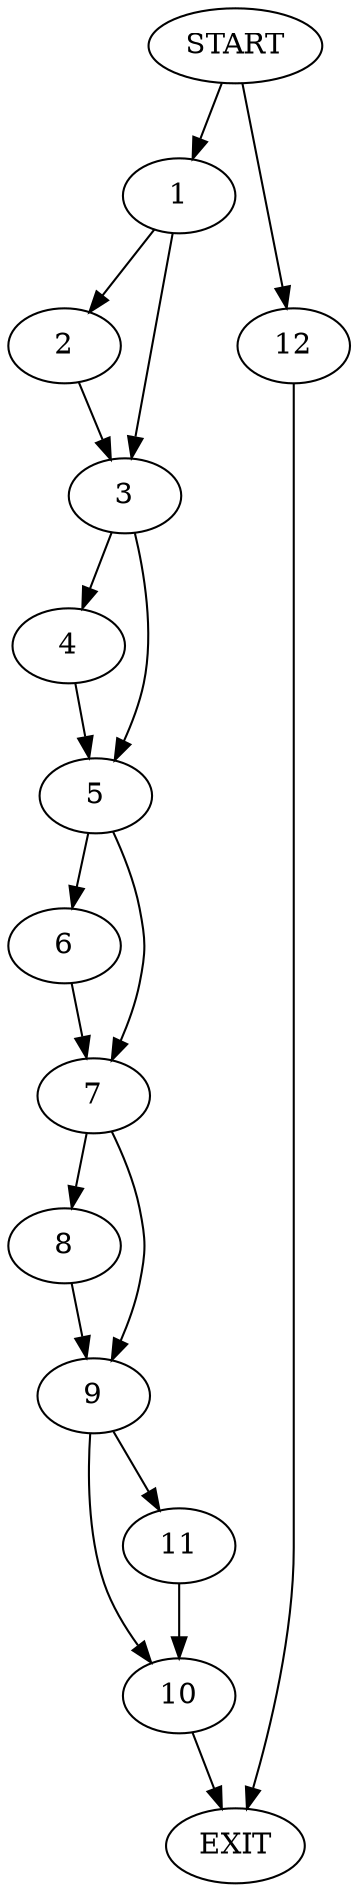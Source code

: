 digraph {
0 [label="START"]
13 [label="EXIT"]
0 -> 1
1 -> 2
1 -> 3
3 -> 4
3 -> 5
2 -> 3
4 -> 5
5 -> 6
5 -> 7
6 -> 7
7 -> 8
7 -> 9
8 -> 9
9 -> 10
9 -> 11
10 -> 13
11 -> 10
0 -> 12
12 -> 13
}
